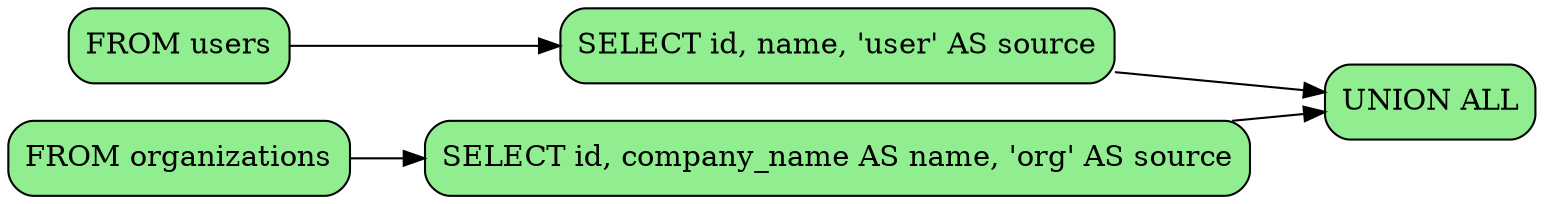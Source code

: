 digraph sqloflow {
  rankdir=LR;
  node [shape=box, style=rounded];

  // Node definitions
  node_0 [label="FROM users", fillcolor=lightgreen, style="filled,rounded"];
  node_1 [label="SELECT id, name, 'user' AS source", fillcolor=lightgreen, style="filled,rounded"];
  node_2 [label="UNION ALL", fillcolor=lightgreen, style="filled,rounded"];
  node_3 [label="FROM organizations", fillcolor=lightgreen, style="filled,rounded"];
  node_4 [label="SELECT id, company_name AS name, 'org' AS source", fillcolor=lightgreen, style="filled,rounded"];

  // Edges
  node_0 -> node_1 [color=black];
  node_1 -> node_2 [color=black];
  node_3 -> node_4 [color=black];
  node_4 -> node_2 [color=black];
}